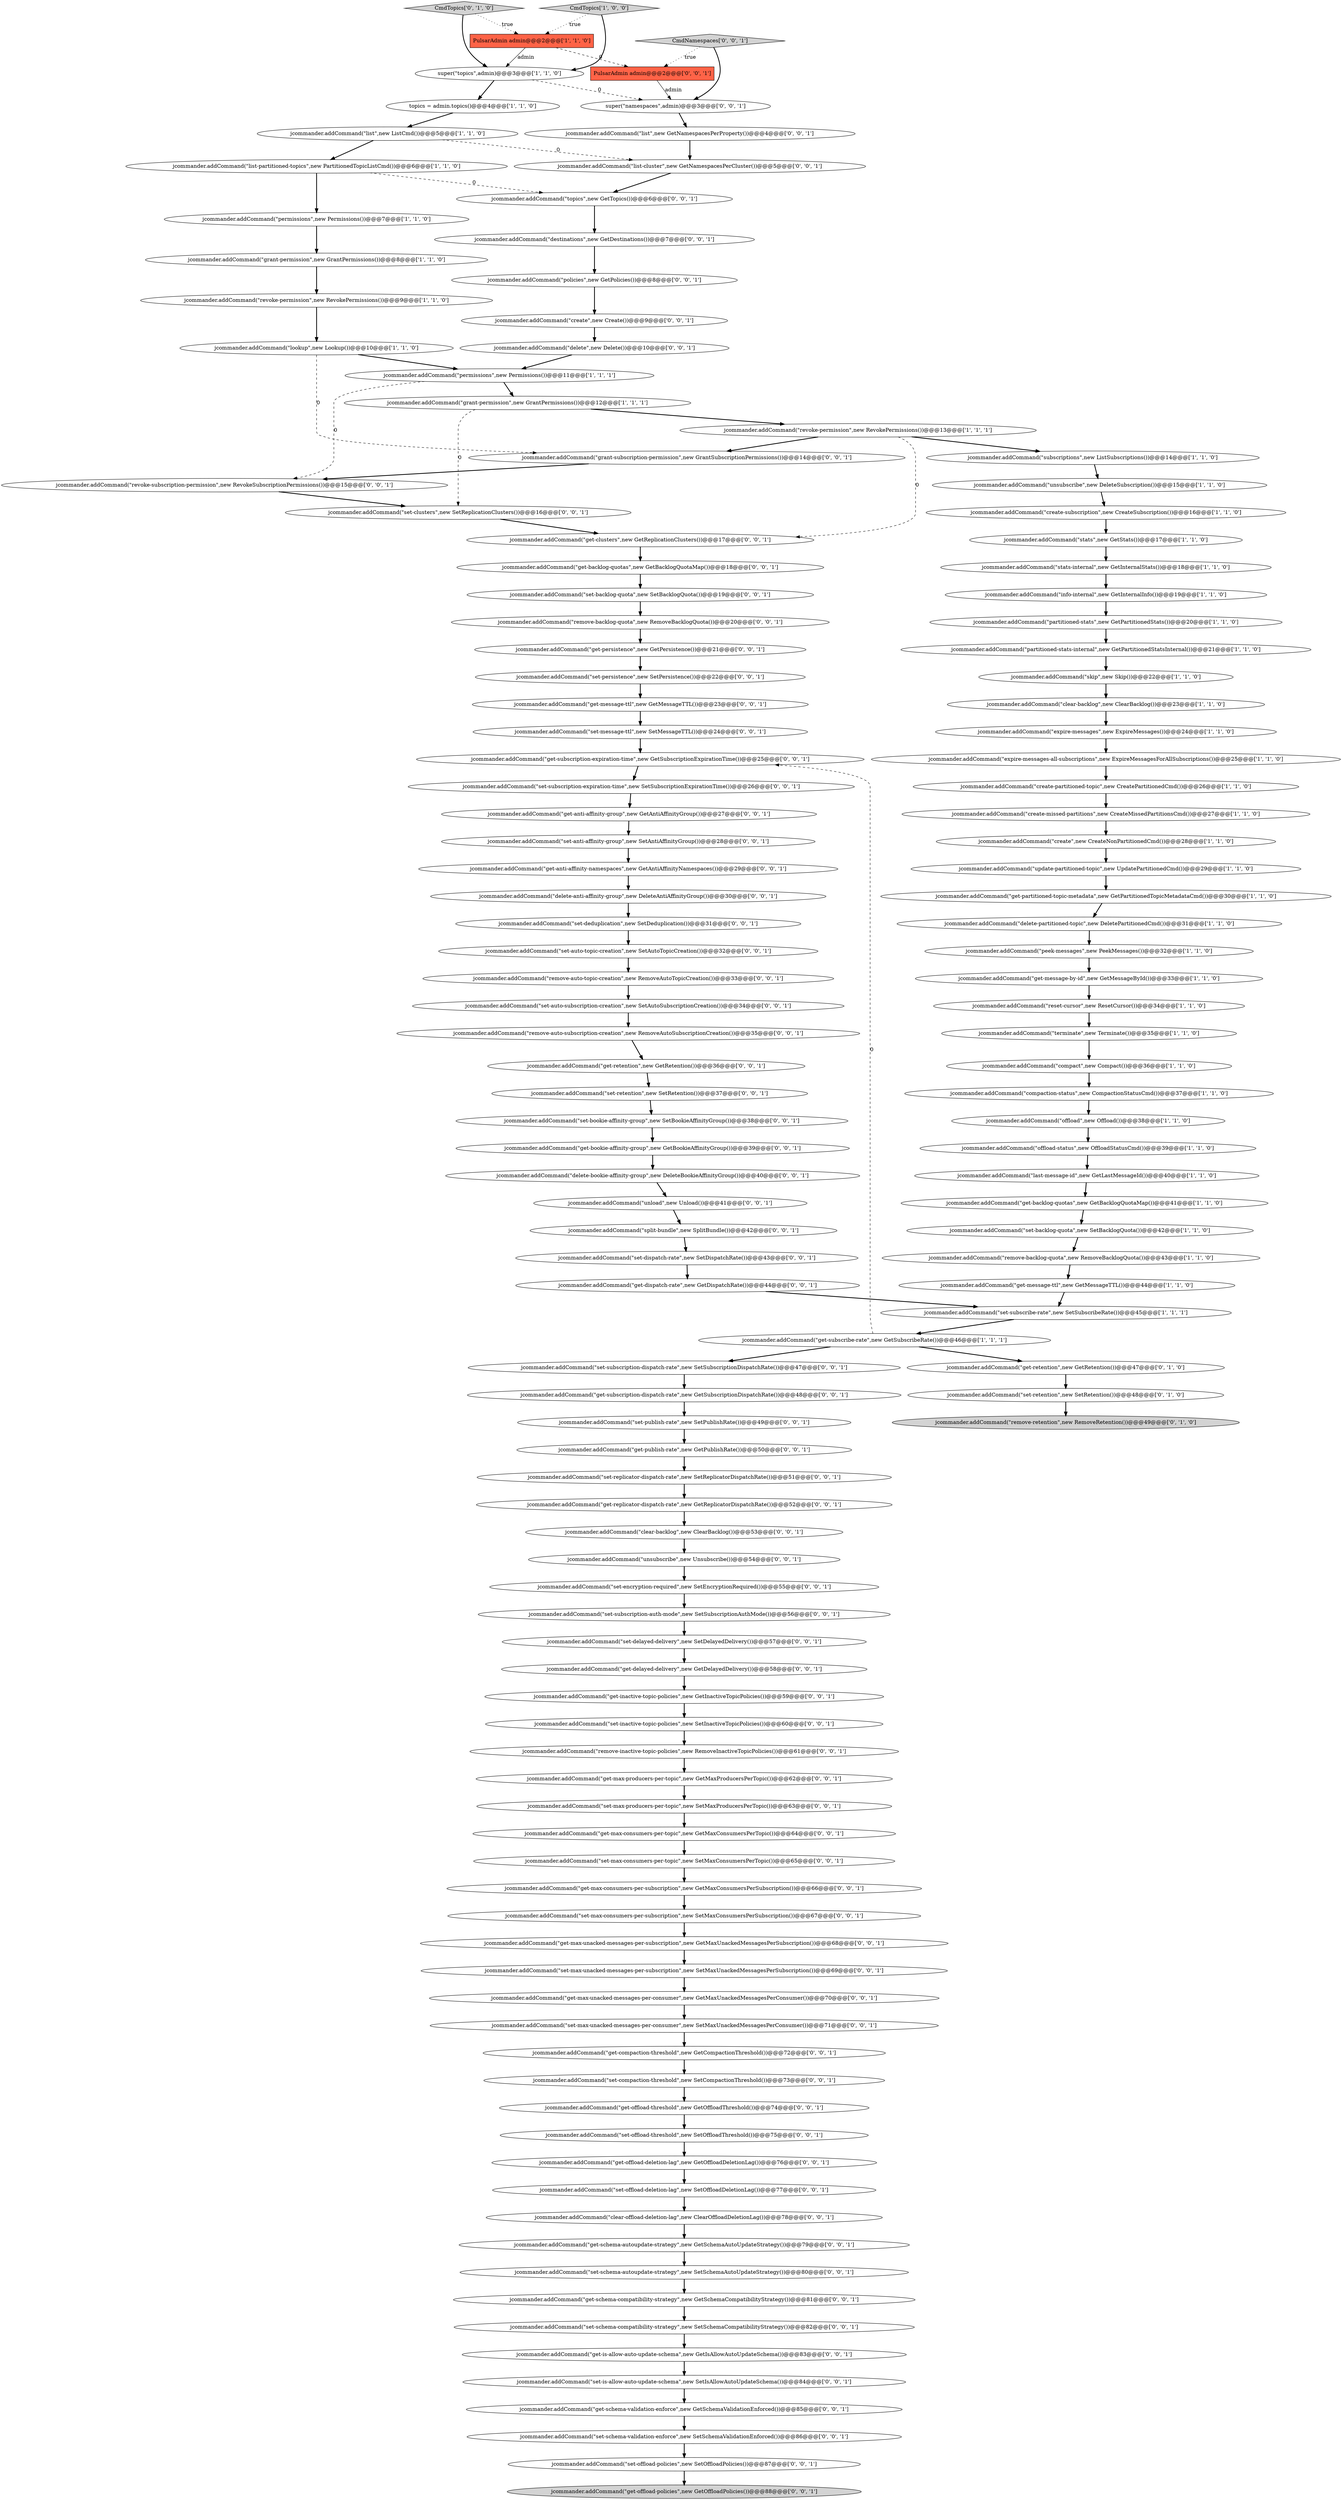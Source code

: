 digraph {
85 [style = filled, label = "jcommander.addCommand(\"topics\",new GetTopics())@@@6@@@['0', '0', '1']", fillcolor = white, shape = ellipse image = "AAA0AAABBB3BBB"];
26 [style = filled, label = "jcommander.addCommand(\"info-internal\",new GetInternalInfo())@@@19@@@['1', '1', '0']", fillcolor = white, shape = ellipse image = "AAA0AAABBB1BBB"];
92 [style = filled, label = "jcommander.addCommand(\"list\",new GetNamespacesPerProperty())@@@4@@@['0', '0', '1']", fillcolor = white, shape = ellipse image = "AAA0AAABBB3BBB"];
110 [style = filled, label = "jcommander.addCommand(\"get-subscription-dispatch-rate\",new GetSubscriptionDispatchRate())@@@48@@@['0', '0', '1']", fillcolor = white, shape = ellipse image = "AAA0AAABBB3BBB"];
17 [style = filled, label = "jcommander.addCommand(\"revoke-permission\",new RevokePermissions())@@@13@@@['1', '1', '1']", fillcolor = white, shape = ellipse image = "AAA0AAABBB1BBB"];
93 [style = filled, label = "jcommander.addCommand(\"set-offload-threshold\",new SetOffloadThreshold())@@@75@@@['0', '0', '1']", fillcolor = white, shape = ellipse image = "AAA0AAABBB3BBB"];
22 [style = filled, label = "jcommander.addCommand(\"get-subscribe-rate\",new GetSubscribeRate())@@@46@@@['1', '1', '1']", fillcolor = white, shape = ellipse image = "AAA0AAABBB1BBB"];
126 [style = filled, label = "jcommander.addCommand(\"split-bundle\",new SplitBundle())@@@42@@@['0', '0', '1']", fillcolor = white, shape = ellipse image = "AAA0AAABBB3BBB"];
60 [style = filled, label = "jcommander.addCommand(\"policies\",new GetPolicies())@@@8@@@['0', '0', '1']", fillcolor = white, shape = ellipse image = "AAA0AAABBB3BBB"];
86 [style = filled, label = "jcommander.addCommand(\"set-bookie-affinity-group\",new SetBookieAffinityGroup())@@@38@@@['0', '0', '1']", fillcolor = white, shape = ellipse image = "AAA0AAABBB3BBB"];
29 [style = filled, label = "jcommander.addCommand(\"partitioned-stats-internal\",new GetPartitionedStatsInternal())@@@21@@@['1', '1', '0']", fillcolor = white, shape = ellipse image = "AAA0AAABBB1BBB"];
25 [style = filled, label = "PulsarAdmin admin@@@2@@@['1', '1', '0']", fillcolor = tomato, shape = box image = "AAA0AAABBB1BBB"];
21 [style = filled, label = "jcommander.addCommand(\"remove-backlog-quota\",new RemoveBacklogQuota())@@@43@@@['1', '1', '0']", fillcolor = white, shape = ellipse image = "AAA0AAABBB1BBB"];
111 [style = filled, label = "jcommander.addCommand(\"list-cluster\",new GetNamespacesPerCluster())@@@5@@@['0', '0', '1']", fillcolor = white, shape = ellipse image = "AAA0AAABBB3BBB"];
41 [style = filled, label = "jcommander.addCommand(\"update-partitioned-topic\",new UpdatePartitionedCmd())@@@29@@@['1', '1', '0']", fillcolor = white, shape = ellipse image = "AAA0AAABBB1BBB"];
78 [style = filled, label = "jcommander.addCommand(\"set-delayed-delivery\",new SetDelayedDelivery())@@@57@@@['0', '0', '1']", fillcolor = white, shape = ellipse image = "AAA0AAABBB3BBB"];
98 [style = filled, label = "PulsarAdmin admin@@@2@@@['0', '0', '1']", fillcolor = tomato, shape = box image = "AAA0AAABBB3BBB"];
32 [style = filled, label = "jcommander.addCommand(\"permissions\",new Permissions())@@@11@@@['1', '1', '1']", fillcolor = white, shape = ellipse image = "AAA0AAABBB1BBB"];
62 [style = filled, label = "jcommander.addCommand(\"get-offload-threshold\",new GetOffloadThreshold())@@@74@@@['0', '0', '1']", fillcolor = white, shape = ellipse image = "AAA0AAABBB3BBB"];
116 [style = filled, label = "jcommander.addCommand(\"set-persistence\",new SetPersistence())@@@22@@@['0', '0', '1']", fillcolor = white, shape = ellipse image = "AAA0AAABBB3BBB"];
81 [style = filled, label = "jcommander.addCommand(\"set-encryption-required\",new SetEncryptionRequired())@@@55@@@['0', '0', '1']", fillcolor = white, shape = ellipse image = "AAA0AAABBB3BBB"];
72 [style = filled, label = "jcommander.addCommand(\"set-max-consumers-per-subscription\",new SetMaxConsumersPerSubscription())@@@67@@@['0', '0', '1']", fillcolor = white, shape = ellipse image = "AAA0AAABBB3BBB"];
45 [style = filled, label = "super(\"topics\",admin)@@@3@@@['1', '1', '0']", fillcolor = white, shape = ellipse image = "AAA0AAABBB1BBB"];
104 [style = filled, label = "jcommander.addCommand(\"set-anti-affinity-group\",new SetAntiAffinityGroup())@@@28@@@['0', '0', '1']", fillcolor = white, shape = ellipse image = "AAA0AAABBB3BBB"];
71 [style = filled, label = "jcommander.addCommand(\"set-subscription-dispatch-rate\",new SetSubscriptionDispatchRate())@@@47@@@['0', '0', '1']", fillcolor = white, shape = ellipse image = "AAA0AAABBB3BBB"];
127 [style = filled, label = "jcommander.addCommand(\"get-replicator-dispatch-rate\",new GetReplicatorDispatchRate())@@@52@@@['0', '0', '1']", fillcolor = white, shape = ellipse image = "AAA0AAABBB3BBB"];
59 [style = filled, label = "jcommander.addCommand(\"set-schema-autoupdate-strategy\",new SetSchemaAutoUpdateStrategy())@@@80@@@['0', '0', '1']", fillcolor = white, shape = ellipse image = "AAA0AAABBB3BBB"];
16 [style = filled, label = "jcommander.addCommand(\"set-backlog-quota\",new SetBacklogQuota())@@@42@@@['1', '1', '0']", fillcolor = white, shape = ellipse image = "AAA0AAABBB1BBB"];
18 [style = filled, label = "jcommander.addCommand(\"list\",new ListCmd())@@@5@@@['1', '1', '0']", fillcolor = white, shape = ellipse image = "AAA0AAABBB1BBB"];
43 [style = filled, label = "jcommander.addCommand(\"expire-messages-all-subscriptions\",new ExpireMessagesForAllSubscriptions())@@@25@@@['1', '1', '0']", fillcolor = white, shape = ellipse image = "AAA0AAABBB1BBB"];
48 [style = filled, label = "CmdTopics['0', '1', '0']", fillcolor = lightgray, shape = diamond image = "AAA0AAABBB2BBB"];
95 [style = filled, label = "jcommander.addCommand(\"set-subscription-expiration-time\",new SetSubscriptionExpirationTime())@@@26@@@['0', '0', '1']", fillcolor = white, shape = ellipse image = "AAA0AAABBB3BBB"];
91 [style = filled, label = "jcommander.addCommand(\"clear-backlog\",new ClearBacklog())@@@53@@@['0', '0', '1']", fillcolor = white, shape = ellipse image = "AAA0AAABBB3BBB"];
31 [style = filled, label = "jcommander.addCommand(\"offload\",new Offload())@@@38@@@['1', '1', '0']", fillcolor = white, shape = ellipse image = "AAA0AAABBB1BBB"];
9 [style = filled, label = "jcommander.addCommand(\"reset-cursor\",new ResetCursor())@@@34@@@['1', '1', '0']", fillcolor = white, shape = ellipse image = "AAA0AAABBB1BBB"];
79 [style = filled, label = "jcommander.addCommand(\"get-delayed-delivery\",new GetDelayedDelivery())@@@58@@@['0', '0', '1']", fillcolor = white, shape = ellipse image = "AAA0AAABBB3BBB"];
118 [style = filled, label = "jcommander.addCommand(\"remove-inactive-topic-policies\",new RemoveInactiveTopicPolicies())@@@61@@@['0', '0', '1']", fillcolor = white, shape = ellipse image = "AAA0AAABBB3BBB"];
119 [style = filled, label = "jcommander.addCommand(\"get-dispatch-rate\",new GetDispatchRate())@@@44@@@['0', '0', '1']", fillcolor = white, shape = ellipse image = "AAA0AAABBB3BBB"];
50 [style = filled, label = "jcommander.addCommand(\"get-compaction-threshold\",new GetCompactionThreshold())@@@72@@@['0', '0', '1']", fillcolor = white, shape = ellipse image = "AAA0AAABBB3BBB"];
97 [style = filled, label = "CmdNamespaces['0', '0', '1']", fillcolor = lightgray, shape = diamond image = "AAA0AAABBB3BBB"];
51 [style = filled, label = "jcommander.addCommand(\"get-anti-affinity-namespaces\",new GetAntiAffinityNamespaces())@@@29@@@['0', '0', '1']", fillcolor = white, shape = ellipse image = "AAA0AAABBB3BBB"];
3 [style = filled, label = "jcommander.addCommand(\"lookup\",new Lookup())@@@10@@@['1', '1', '0']", fillcolor = white, shape = ellipse image = "AAA0AAABBB1BBB"];
30 [style = filled, label = "jcommander.addCommand(\"clear-backlog\",new ClearBacklog())@@@23@@@['1', '1', '0']", fillcolor = white, shape = ellipse image = "AAA0AAABBB1BBB"];
6 [style = filled, label = "jcommander.addCommand(\"create\",new CreateNonPartitionedCmd())@@@28@@@['1', '1', '0']", fillcolor = white, shape = ellipse image = "AAA0AAABBB1BBB"];
34 [style = filled, label = "jcommander.addCommand(\"compaction-status\",new CompactionStatusCmd())@@@37@@@['1', '1', '0']", fillcolor = white, shape = ellipse image = "AAA0AAABBB1BBB"];
15 [style = filled, label = "jcommander.addCommand(\"expire-messages\",new ExpireMessages())@@@24@@@['1', '1', '0']", fillcolor = white, shape = ellipse image = "AAA0AAABBB1BBB"];
90 [style = filled, label = "jcommander.addCommand(\"set-auto-subscription-creation\",new SetAutoSubscriptionCreation())@@@34@@@['0', '0', '1']", fillcolor = white, shape = ellipse image = "AAA0AAABBB3BBB"];
87 [style = filled, label = "jcommander.addCommand(\"delete-bookie-affinity-group\",new DeleteBookieAffinityGroup())@@@40@@@['0', '0', '1']", fillcolor = white, shape = ellipse image = "AAA0AAABBB3BBB"];
99 [style = filled, label = "jcommander.addCommand(\"remove-auto-subscription-creation\",new RemoveAutoSubscriptionCreation())@@@35@@@['0', '0', '1']", fillcolor = white, shape = ellipse image = "AAA0AAABBB3BBB"];
46 [style = filled, label = "jcommander.addCommand(\"set-retention\",new SetRetention())@@@48@@@['0', '1', '0']", fillcolor = white, shape = ellipse image = "AAA1AAABBB2BBB"];
108 [style = filled, label = "jcommander.addCommand(\"get-backlog-quotas\",new GetBacklogQuotaMap())@@@18@@@['0', '0', '1']", fillcolor = white, shape = ellipse image = "AAA0AAABBB3BBB"];
80 [style = filled, label = "jcommander.addCommand(\"get-persistence\",new GetPersistence())@@@21@@@['0', '0', '1']", fillcolor = white, shape = ellipse image = "AAA0AAABBB3BBB"];
23 [style = filled, label = "jcommander.addCommand(\"grant-permission\",new GrantPermissions())@@@8@@@['1', '1', '0']", fillcolor = white, shape = ellipse image = "AAA0AAABBB1BBB"];
109 [style = filled, label = "jcommander.addCommand(\"get-message-ttl\",new GetMessageTTL())@@@23@@@['0', '0', '1']", fillcolor = white, shape = ellipse image = "AAA0AAABBB3BBB"];
58 [style = filled, label = "jcommander.addCommand(\"grant-subscription-permission\",new GrantSubscriptionPermissions())@@@14@@@['0', '0', '1']", fillcolor = white, shape = ellipse image = "AAA0AAABBB3BBB"];
112 [style = filled, label = "jcommander.addCommand(\"get-max-unacked-messages-per-subscription\",new GetMaxUnackedMessagesPerSubscription())@@@68@@@['0', '0', '1']", fillcolor = white, shape = ellipse image = "AAA0AAABBB3BBB"];
114 [style = filled, label = "jcommander.addCommand(\"set-clusters\",new SetReplicationClusters())@@@16@@@['0', '0', '1']", fillcolor = white, shape = ellipse image = "AAA0AAABBB3BBB"];
4 [style = filled, label = "jcommander.addCommand(\"create-partitioned-topic\",new CreatePartitionedCmd())@@@26@@@['1', '1', '0']", fillcolor = white, shape = ellipse image = "AAA0AAABBB1BBB"];
49 [style = filled, label = "jcommander.addCommand(\"get-retention\",new GetRetention())@@@47@@@['0', '1', '0']", fillcolor = white, shape = ellipse image = "AAA1AAABBB2BBB"];
123 [style = filled, label = "jcommander.addCommand(\"set-auto-topic-creation\",new SetAutoTopicCreation())@@@32@@@['0', '0', '1']", fillcolor = white, shape = ellipse image = "AAA0AAABBB3BBB"];
106 [style = filled, label = "jcommander.addCommand(\"get-max-consumers-per-subscription\",new GetMaxConsumersPerSubscription())@@@66@@@['0', '0', '1']", fillcolor = white, shape = ellipse image = "AAA0AAABBB3BBB"];
120 [style = filled, label = "jcommander.addCommand(\"set-max-unacked-messages-per-consumer\",new SetMaxUnackedMessagesPerConsumer())@@@71@@@['0', '0', '1']", fillcolor = white, shape = ellipse image = "AAA0AAABBB3BBB"];
88 [style = filled, label = "jcommander.addCommand(\"set-dispatch-rate\",new SetDispatchRate())@@@43@@@['0', '0', '1']", fillcolor = white, shape = ellipse image = "AAA0AAABBB3BBB"];
70 [style = filled, label = "jcommander.addCommand(\"get-max-unacked-messages-per-consumer\",new GetMaxUnackedMessagesPerConsumer())@@@70@@@['0', '0', '1']", fillcolor = white, shape = ellipse image = "AAA0AAABBB3BBB"];
0 [style = filled, label = "jcommander.addCommand(\"get-message-by-id\",new GetMessageById())@@@33@@@['1', '1', '0']", fillcolor = white, shape = ellipse image = "AAA0AAABBB1BBB"];
36 [style = filled, label = "CmdTopics['1', '0', '0']", fillcolor = lightgray, shape = diamond image = "AAA0AAABBB1BBB"];
65 [style = filled, label = "super(\"namespaces\",admin)@@@3@@@['0', '0', '1']", fillcolor = white, shape = ellipse image = "AAA0AAABBB3BBB"];
28 [style = filled, label = "topics = admin.topics()@@@4@@@['1', '1', '0']", fillcolor = white, shape = ellipse image = "AAA0AAABBB1BBB"];
40 [style = filled, label = "jcommander.addCommand(\"compact\",new Compact())@@@36@@@['1', '1', '0']", fillcolor = white, shape = ellipse image = "AAA0AAABBB1BBB"];
73 [style = filled, label = "jcommander.addCommand(\"get-schema-validation-enforce\",new GetSchemaValidationEnforced())@@@85@@@['0', '0', '1']", fillcolor = white, shape = ellipse image = "AAA0AAABBB3BBB"];
5 [style = filled, label = "jcommander.addCommand(\"last-message-id\",new GetLastMessageId())@@@40@@@['1', '1', '0']", fillcolor = white, shape = ellipse image = "AAA0AAABBB1BBB"];
125 [style = filled, label = "jcommander.addCommand(\"remove-backlog-quota\",new RemoveBacklogQuota())@@@20@@@['0', '0', '1']", fillcolor = white, shape = ellipse image = "AAA0AAABBB3BBB"];
100 [style = filled, label = "jcommander.addCommand(\"set-compaction-threshold\",new SetCompactionThreshold())@@@73@@@['0', '0', '1']", fillcolor = white, shape = ellipse image = "AAA0AAABBB3BBB"];
47 [style = filled, label = "jcommander.addCommand(\"remove-retention\",new RemoveRetention())@@@49@@@['0', '1', '0']", fillcolor = lightgray, shape = ellipse image = "AAA1AAABBB2BBB"];
55 [style = filled, label = "jcommander.addCommand(\"get-offload-policies\",new GetOffloadPolicies())@@@88@@@['0', '0', '1']", fillcolor = lightgray, shape = ellipse image = "AAA0AAABBB3BBB"];
12 [style = filled, label = "jcommander.addCommand(\"get-partitioned-topic-metadata\",new GetPartitionedTopicMetadataCmd())@@@30@@@['1', '1', '0']", fillcolor = white, shape = ellipse image = "AAA0AAABBB1BBB"];
68 [style = filled, label = "jcommander.addCommand(\"get-offload-deletion-lag\",new GetOffloadDeletionLag())@@@76@@@['0', '0', '1']", fillcolor = white, shape = ellipse image = "AAA0AAABBB3BBB"];
53 [style = filled, label = "jcommander.addCommand(\"clear-offload-deletion-lag\",new ClearOffloadDeletionLag())@@@78@@@['0', '0', '1']", fillcolor = white, shape = ellipse image = "AAA0AAABBB3BBB"];
122 [style = filled, label = "jcommander.addCommand(\"get-subscription-expiration-time\",new GetSubscriptionExpirationTime())@@@25@@@['0', '0', '1']", fillcolor = white, shape = ellipse image = "AAA0AAABBB3BBB"];
132 [style = filled, label = "jcommander.addCommand(\"set-message-ttl\",new SetMessageTTL())@@@24@@@['0', '0', '1']", fillcolor = white, shape = ellipse image = "AAA0AAABBB3BBB"];
76 [style = filled, label = "jcommander.addCommand(\"get-max-consumers-per-topic\",new GetMaxConsumersPerTopic())@@@64@@@['0', '0', '1']", fillcolor = white, shape = ellipse image = "AAA0AAABBB3BBB"];
113 [style = filled, label = "jcommander.addCommand(\"set-max-producers-per-topic\",new SetMaxProducersPerTopic())@@@63@@@['0', '0', '1']", fillcolor = white, shape = ellipse image = "AAA0AAABBB3BBB"];
84 [style = filled, label = "jcommander.addCommand(\"set-subscription-auth-mode\",new SetSubscriptionAuthMode())@@@56@@@['0', '0', '1']", fillcolor = white, shape = ellipse image = "AAA0AAABBB3BBB"];
8 [style = filled, label = "jcommander.addCommand(\"partitioned-stats\",new GetPartitionedStats())@@@20@@@['1', '1', '0']", fillcolor = white, shape = ellipse image = "AAA0AAABBB1BBB"];
128 [style = filled, label = "jcommander.addCommand(\"get-is-allow-auto-update-schema\",new GetIsAllowAutoUpdateSchema())@@@83@@@['0', '0', '1']", fillcolor = white, shape = ellipse image = "AAA0AAABBB3BBB"];
77 [style = filled, label = "jcommander.addCommand(\"create\",new Create())@@@9@@@['0', '0', '1']", fillcolor = white, shape = ellipse image = "AAA0AAABBB3BBB"];
117 [style = filled, label = "jcommander.addCommand(\"get-anti-affinity-group\",new GetAntiAffinityGroup())@@@27@@@['0', '0', '1']", fillcolor = white, shape = ellipse image = "AAA0AAABBB3BBB"];
102 [style = filled, label = "jcommander.addCommand(\"get-schema-autoupdate-strategy\",new GetSchemaAutoUpdateStrategy())@@@79@@@['0', '0', '1']", fillcolor = white, shape = ellipse image = "AAA0AAABBB3BBB"];
129 [style = filled, label = "jcommander.addCommand(\"set-publish-rate\",new SetPublishRate())@@@49@@@['0', '0', '1']", fillcolor = white, shape = ellipse image = "AAA0AAABBB3BBB"];
44 [style = filled, label = "jcommander.addCommand(\"get-backlog-quotas\",new GetBacklogQuotaMap())@@@41@@@['1', '1', '0']", fillcolor = white, shape = ellipse image = "AAA0AAABBB1BBB"];
19 [style = filled, label = "jcommander.addCommand(\"peek-messages\",new PeekMessages())@@@32@@@['1', '1', '0']", fillcolor = white, shape = ellipse image = "AAA0AAABBB1BBB"];
66 [style = filled, label = "jcommander.addCommand(\"set-backlog-quota\",new SetBacklogQuota())@@@19@@@['0', '0', '1']", fillcolor = white, shape = ellipse image = "AAA0AAABBB3BBB"];
82 [style = filled, label = "jcommander.addCommand(\"set-max-unacked-messages-per-subscription\",new SetMaxUnackedMessagesPerSubscription())@@@69@@@['0', '0', '1']", fillcolor = white, shape = ellipse image = "AAA0AAABBB3BBB"];
121 [style = filled, label = "jcommander.addCommand(\"set-offload-deletion-lag\",new SetOffloadDeletionLag())@@@77@@@['0', '0', '1']", fillcolor = white, shape = ellipse image = "AAA0AAABBB3BBB"];
124 [style = filled, label = "jcommander.addCommand(\"delete-anti-affinity-group\",new DeleteAntiAffinityGroup())@@@30@@@['0', '0', '1']", fillcolor = white, shape = ellipse image = "AAA0AAABBB3BBB"];
67 [style = filled, label = "jcommander.addCommand(\"set-is-allow-auto-update-schema\",new SetIsAllowAutoUpdateSchema())@@@84@@@['0', '0', '1']", fillcolor = white, shape = ellipse image = "AAA0AAABBB3BBB"];
14 [style = filled, label = "jcommander.addCommand(\"unsubscribe\",new DeleteSubscription())@@@15@@@['1', '1', '0']", fillcolor = white, shape = ellipse image = "AAA0AAABBB1BBB"];
33 [style = filled, label = "jcommander.addCommand(\"subscriptions\",new ListSubscriptions())@@@14@@@['1', '1', '0']", fillcolor = white, shape = ellipse image = "AAA0AAABBB1BBB"];
7 [style = filled, label = "jcommander.addCommand(\"stats-internal\",new GetInternalStats())@@@18@@@['1', '1', '0']", fillcolor = white, shape = ellipse image = "AAA0AAABBB1BBB"];
105 [style = filled, label = "jcommander.addCommand(\"get-bookie-affinity-group\",new GetBookieAffinityGroup())@@@39@@@['0', '0', '1']", fillcolor = white, shape = ellipse image = "AAA0AAABBB3BBB"];
54 [style = filled, label = "jcommander.addCommand(\"get-inactive-topic-policies\",new GetInactiveTopicPolicies())@@@59@@@['0', '0', '1']", fillcolor = white, shape = ellipse image = "AAA0AAABBB3BBB"];
20 [style = filled, label = "jcommander.addCommand(\"delete-partitioned-topic\",new DeletePartitionedCmd())@@@31@@@['1', '1', '0']", fillcolor = white, shape = ellipse image = "AAA0AAABBB1BBB"];
131 [style = filled, label = "jcommander.addCommand(\"destinations\",new GetDestinations())@@@7@@@['0', '0', '1']", fillcolor = white, shape = ellipse image = "AAA0AAABBB3BBB"];
69 [style = filled, label = "jcommander.addCommand(\"remove-auto-topic-creation\",new RemoveAutoTopicCreation())@@@33@@@['0', '0', '1']", fillcolor = white, shape = ellipse image = "AAA0AAABBB3BBB"];
94 [style = filled, label = "jcommander.addCommand(\"set-retention\",new SetRetention())@@@37@@@['0', '0', '1']", fillcolor = white, shape = ellipse image = "AAA0AAABBB3BBB"];
96 [style = filled, label = "jcommander.addCommand(\"set-max-consumers-per-topic\",new SetMaxConsumersPerTopic())@@@65@@@['0', '0', '1']", fillcolor = white, shape = ellipse image = "AAA0AAABBB3BBB"];
24 [style = filled, label = "jcommander.addCommand(\"stats\",new GetStats())@@@17@@@['1', '1', '0']", fillcolor = white, shape = ellipse image = "AAA0AAABBB1BBB"];
11 [style = filled, label = "jcommander.addCommand(\"set-subscribe-rate\",new SetSubscribeRate())@@@45@@@['1', '1', '1']", fillcolor = white, shape = ellipse image = "AAA0AAABBB1BBB"];
130 [style = filled, label = "jcommander.addCommand(\"delete\",new Delete())@@@10@@@['0', '0', '1']", fillcolor = white, shape = ellipse image = "AAA0AAABBB3BBB"];
63 [style = filled, label = "jcommander.addCommand(\"get-max-producers-per-topic\",new GetMaxProducersPerTopic())@@@62@@@['0', '0', '1']", fillcolor = white, shape = ellipse image = "AAA0AAABBB3BBB"];
35 [style = filled, label = "jcommander.addCommand(\"skip\",new Skip())@@@22@@@['1', '1', '0']", fillcolor = white, shape = ellipse image = "AAA0AAABBB1BBB"];
75 [style = filled, label = "jcommander.addCommand(\"set-inactive-topic-policies\",new SetInactiveTopicPolicies())@@@60@@@['0', '0', '1']", fillcolor = white, shape = ellipse image = "AAA0AAABBB3BBB"];
74 [style = filled, label = "jcommander.addCommand(\"get-schema-compatibility-strategy\",new GetSchemaCompatibilityStrategy())@@@81@@@['0', '0', '1']", fillcolor = white, shape = ellipse image = "AAA0AAABBB3BBB"];
61 [style = filled, label = "jcommander.addCommand(\"set-replicator-dispatch-rate\",new SetReplicatorDispatchRate())@@@51@@@['0', '0', '1']", fillcolor = white, shape = ellipse image = "AAA0AAABBB3BBB"];
2 [style = filled, label = "jcommander.addCommand(\"create-missed-partitions\",new CreateMissedPartitionsCmd())@@@27@@@['1', '1', '0']", fillcolor = white, shape = ellipse image = "AAA0AAABBB1BBB"];
103 [style = filled, label = "jcommander.addCommand(\"revoke-subscription-permission\",new RevokeSubscriptionPermissions())@@@15@@@['0', '0', '1']", fillcolor = white, shape = ellipse image = "AAA0AAABBB3BBB"];
13 [style = filled, label = "jcommander.addCommand(\"permissions\",new Permissions())@@@7@@@['1', '1', '0']", fillcolor = white, shape = ellipse image = "AAA0AAABBB1BBB"];
27 [style = filled, label = "jcommander.addCommand(\"get-message-ttl\",new GetMessageTTL())@@@44@@@['1', '1', '0']", fillcolor = white, shape = ellipse image = "AAA0AAABBB1BBB"];
56 [style = filled, label = "jcommander.addCommand(\"unsubscribe\",new Unsubscribe())@@@54@@@['0', '0', '1']", fillcolor = white, shape = ellipse image = "AAA0AAABBB3BBB"];
39 [style = filled, label = "jcommander.addCommand(\"create-subscription\",new CreateSubscription())@@@16@@@['1', '1', '0']", fillcolor = white, shape = ellipse image = "AAA0AAABBB1BBB"];
89 [style = filled, label = "jcommander.addCommand(\"set-schema-compatibility-strategy\",new SetSchemaCompatibilityStrategy())@@@82@@@['0', '0', '1']", fillcolor = white, shape = ellipse image = "AAA0AAABBB3BBB"];
10 [style = filled, label = "jcommander.addCommand(\"terminate\",new Terminate())@@@35@@@['1', '1', '0']", fillcolor = white, shape = ellipse image = "AAA0AAABBB1BBB"];
83 [style = filled, label = "jcommander.addCommand(\"get-publish-rate\",new GetPublishRate())@@@50@@@['0', '0', '1']", fillcolor = white, shape = ellipse image = "AAA0AAABBB3BBB"];
64 [style = filled, label = "jcommander.addCommand(\"set-schema-validation-enforce\",new SetSchemaValidationEnforced())@@@86@@@['0', '0', '1']", fillcolor = white, shape = ellipse image = "AAA0AAABBB3BBB"];
115 [style = filled, label = "jcommander.addCommand(\"get-clusters\",new GetReplicationClusters())@@@17@@@['0', '0', '1']", fillcolor = white, shape = ellipse image = "AAA0AAABBB3BBB"];
101 [style = filled, label = "jcommander.addCommand(\"unload\",new Unload())@@@41@@@['0', '0', '1']", fillcolor = white, shape = ellipse image = "AAA0AAABBB3BBB"];
1 [style = filled, label = "jcommander.addCommand(\"offload-status\",new OffloadStatusCmd())@@@39@@@['1', '1', '0']", fillcolor = white, shape = ellipse image = "AAA0AAABBB1BBB"];
37 [style = filled, label = "jcommander.addCommand(\"grant-permission\",new GrantPermissions())@@@12@@@['1', '1', '1']", fillcolor = white, shape = ellipse image = "AAA0AAABBB1BBB"];
38 [style = filled, label = "jcommander.addCommand(\"list-partitioned-topics\",new PartitionedTopicListCmd())@@@6@@@['1', '1', '0']", fillcolor = white, shape = ellipse image = "AAA0AAABBB1BBB"];
52 [style = filled, label = "jcommander.addCommand(\"set-deduplication\",new SetDeduplication())@@@31@@@['0', '0', '1']", fillcolor = white, shape = ellipse image = "AAA0AAABBB3BBB"];
42 [style = filled, label = "jcommander.addCommand(\"revoke-permission\",new RevokePermissions())@@@9@@@['1', '1', '0']", fillcolor = white, shape = ellipse image = "AAA0AAABBB1BBB"];
57 [style = filled, label = "jcommander.addCommand(\"set-offload-policies\",new SetOffloadPolicies())@@@87@@@['0', '0', '1']", fillcolor = white, shape = ellipse image = "AAA0AAABBB3BBB"];
107 [style = filled, label = "jcommander.addCommand(\"get-retention\",new GetRetention())@@@36@@@['0', '0', '1']", fillcolor = white, shape = ellipse image = "AAA0AAABBB3BBB"];
105->87 [style = bold, label=""];
78->79 [style = bold, label=""];
11->22 [style = bold, label=""];
43->4 [style = bold, label=""];
110->129 [style = bold, label=""];
117->104 [style = bold, label=""];
46->47 [style = bold, label=""];
37->114 [style = dashed, label="0"];
97->65 [style = bold, label=""];
81->84 [style = bold, label=""];
113->76 [style = bold, label=""];
59->74 [style = bold, label=""];
64->57 [style = bold, label=""];
22->122 [style = dashed, label="0"];
116->109 [style = bold, label=""];
32->37 [style = bold, label=""];
95->117 [style = bold, label=""];
67->73 [style = bold, label=""];
19->0 [style = bold, label=""];
86->105 [style = bold, label=""];
53->102 [style = bold, label=""];
4->2 [style = bold, label=""];
37->17 [style = bold, label=""];
39->24 [style = bold, label=""];
42->3 [style = bold, label=""];
48->45 [style = bold, label=""];
10->40 [style = bold, label=""];
18->38 [style = bold, label=""];
28->18 [style = bold, label=""];
100->62 [style = bold, label=""];
109->132 [style = bold, label=""];
57->55 [style = bold, label=""];
63->113 [style = bold, label=""];
82->70 [style = bold, label=""];
124->52 [style = bold, label=""];
128->67 [style = bold, label=""];
36->45 [style = bold, label=""];
1->5 [style = bold, label=""];
65->92 [style = bold, label=""];
24->7 [style = bold, label=""];
35->30 [style = bold, label=""];
50->100 [style = bold, label=""];
129->83 [style = bold, label=""];
14->39 [style = bold, label=""];
131->60 [style = bold, label=""];
15->43 [style = bold, label=""];
101->126 [style = bold, label=""];
89->128 [style = bold, label=""];
66->125 [style = bold, label=""];
80->116 [style = bold, label=""];
62->93 [style = bold, label=""];
94->86 [style = bold, label=""];
17->58 [style = bold, label=""];
18->111 [style = dashed, label="0"];
74->89 [style = bold, label=""];
61->127 [style = bold, label=""];
98->65 [style = solid, label="admin"];
45->28 [style = bold, label=""];
115->108 [style = bold, label=""];
91->56 [style = bold, label=""];
25->98 [style = dashed, label="0"];
12->20 [style = bold, label=""];
123->69 [style = bold, label=""];
126->88 [style = bold, label=""];
108->66 [style = bold, label=""];
71->110 [style = bold, label=""];
99->107 [style = bold, label=""];
112->82 [style = bold, label=""];
106->72 [style = bold, label=""];
6->41 [style = bold, label=""];
17->33 [style = bold, label=""];
9->10 [style = bold, label=""];
87->101 [style = bold, label=""];
103->114 [style = bold, label=""];
79->54 [style = bold, label=""];
97->98 [style = dotted, label="true"];
3->58 [style = dashed, label="0"];
122->95 [style = bold, label=""];
26->8 [style = bold, label=""];
92->111 [style = bold, label=""];
13->23 [style = bold, label=""];
29->35 [style = bold, label=""];
114->115 [style = bold, label=""];
5->44 [style = bold, label=""];
102->59 [style = bold, label=""];
76->96 [style = bold, label=""];
27->11 [style = bold, label=""];
85->131 [style = bold, label=""];
38->13 [style = bold, label=""];
111->85 [style = bold, label=""];
121->53 [style = bold, label=""];
20->19 [style = bold, label=""];
132->122 [style = bold, label=""];
104->51 [style = bold, label=""];
52->123 [style = bold, label=""];
88->119 [style = bold, label=""];
34->31 [style = bold, label=""];
120->50 [style = bold, label=""];
40->34 [style = bold, label=""];
33->14 [style = bold, label=""];
2->6 [style = bold, label=""];
75->118 [style = bold, label=""];
69->90 [style = bold, label=""];
68->121 [style = bold, label=""];
84->78 [style = bold, label=""];
17->115 [style = dashed, label="0"];
23->42 [style = bold, label=""];
60->77 [style = bold, label=""];
36->25 [style = dotted, label="true"];
31->1 [style = bold, label=""];
58->103 [style = bold, label=""];
30->15 [style = bold, label=""];
56->81 [style = bold, label=""];
90->99 [style = bold, label=""];
25->45 [style = solid, label="admin"];
0->9 [style = bold, label=""];
7->26 [style = bold, label=""];
130->32 [style = bold, label=""];
125->80 [style = bold, label=""];
107->94 [style = bold, label=""];
3->32 [style = bold, label=""];
41->12 [style = bold, label=""];
70->120 [style = bold, label=""];
93->68 [style = bold, label=""];
54->75 [style = bold, label=""];
83->61 [style = bold, label=""];
118->63 [style = bold, label=""];
48->25 [style = dotted, label="true"];
45->65 [style = dashed, label="0"];
72->112 [style = bold, label=""];
8->29 [style = bold, label=""];
16->21 [style = bold, label=""];
119->11 [style = bold, label=""];
44->16 [style = bold, label=""];
22->49 [style = bold, label=""];
77->130 [style = bold, label=""];
32->103 [style = dashed, label="0"];
21->27 [style = bold, label=""];
127->91 [style = bold, label=""];
49->46 [style = bold, label=""];
51->124 [style = bold, label=""];
73->64 [style = bold, label=""];
96->106 [style = bold, label=""];
38->85 [style = dashed, label="0"];
22->71 [style = bold, label=""];
}
